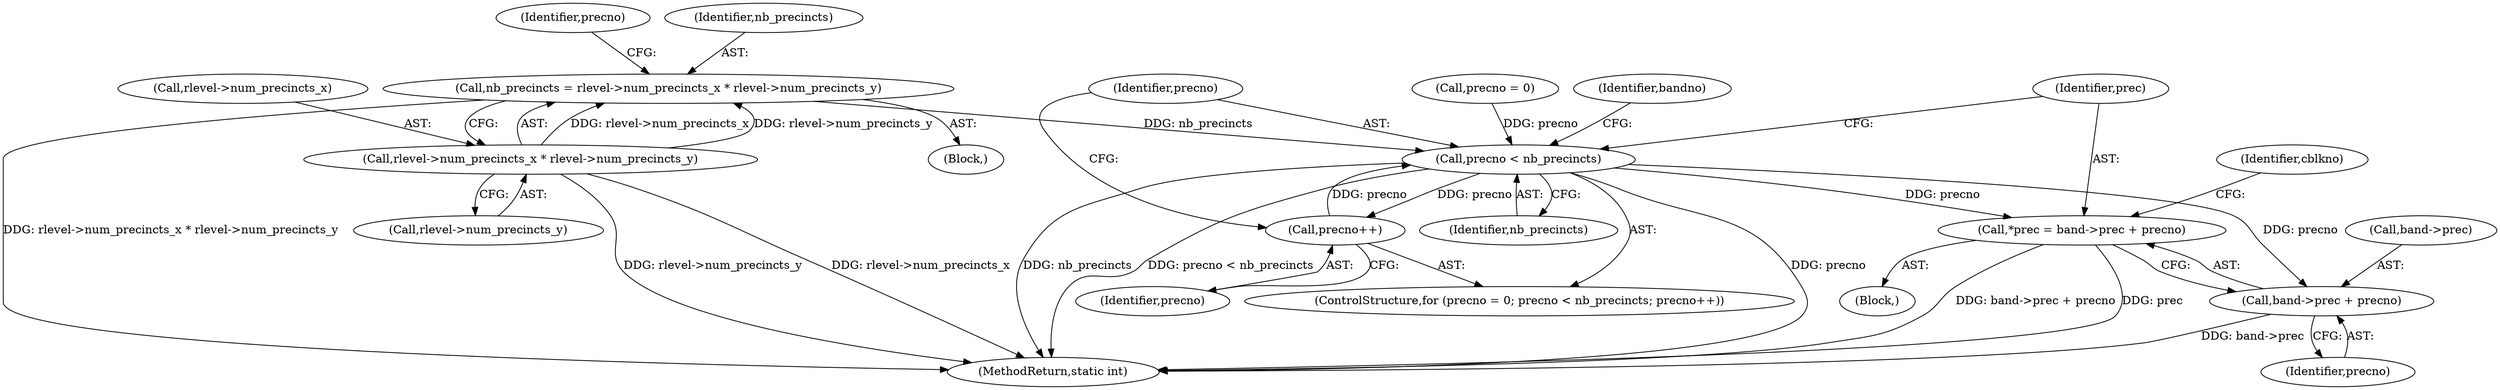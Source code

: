 digraph "0_FFmpeg_fe448cd28d674c3eff3072552eae366d0b659ce9@API" {
"1000245" [label="(Call,nb_precincts = rlevel->num_precincts_x * rlevel->num_precincts_y)"];
"1000247" [label="(Call,rlevel->num_precincts_x * rlevel->num_precincts_y)"];
"1000258" [label="(Call,precno < nb_precincts)"];
"1000261" [label="(Call,precno++)"];
"1000265" [label="(Call,*prec = band->prec + precno)"];
"1000267" [label="(Call,band->prec + precno)"];
"1000268" [label="(Call,band->prec)"];
"1000256" [label="(Identifier,precno)"];
"1000189" [label="(Block,)"];
"1000265" [label="(Call,*prec = band->prec + precno)"];
"1000258" [label="(Call,precno < nb_precincts)"];
"1000247" [label="(Call,rlevel->num_precincts_x * rlevel->num_precincts_y)"];
"1000245" [label="(Call,nb_precincts = rlevel->num_precincts_x * rlevel->num_precincts_y)"];
"1000248" [label="(Call,rlevel->num_precincts_x)"];
"1000271" [label="(Identifier,precno)"];
"1000261" [label="(Call,precno++)"];
"1001090" [label="(MethodReturn,static int)"];
"1000255" [label="(Call,precno = 0)"];
"1000263" [label="(Block,)"];
"1000259" [label="(Identifier,precno)"];
"1000254" [label="(ControlStructure,for (precno = 0; precno < nb_precincts; precno++))"];
"1000188" [label="(Identifier,bandno)"];
"1000267" [label="(Call,band->prec + precno)"];
"1000274" [label="(Identifier,cblkno)"];
"1000246" [label="(Identifier,nb_precincts)"];
"1000251" [label="(Call,rlevel->num_precincts_y)"];
"1000260" [label="(Identifier,nb_precincts)"];
"1000262" [label="(Identifier,precno)"];
"1000266" [label="(Identifier,prec)"];
"1000245" -> "1000189"  [label="AST: "];
"1000245" -> "1000247"  [label="CFG: "];
"1000246" -> "1000245"  [label="AST: "];
"1000247" -> "1000245"  [label="AST: "];
"1000256" -> "1000245"  [label="CFG: "];
"1000245" -> "1001090"  [label="DDG: rlevel->num_precincts_x * rlevel->num_precincts_y"];
"1000247" -> "1000245"  [label="DDG: rlevel->num_precincts_x"];
"1000247" -> "1000245"  [label="DDG: rlevel->num_precincts_y"];
"1000245" -> "1000258"  [label="DDG: nb_precincts"];
"1000247" -> "1000251"  [label="CFG: "];
"1000248" -> "1000247"  [label="AST: "];
"1000251" -> "1000247"  [label="AST: "];
"1000247" -> "1001090"  [label="DDG: rlevel->num_precincts_x"];
"1000247" -> "1001090"  [label="DDG: rlevel->num_precincts_y"];
"1000258" -> "1000254"  [label="AST: "];
"1000258" -> "1000260"  [label="CFG: "];
"1000259" -> "1000258"  [label="AST: "];
"1000260" -> "1000258"  [label="AST: "];
"1000266" -> "1000258"  [label="CFG: "];
"1000188" -> "1000258"  [label="CFG: "];
"1000258" -> "1001090"  [label="DDG: precno"];
"1000258" -> "1001090"  [label="DDG: nb_precincts"];
"1000258" -> "1001090"  [label="DDG: precno < nb_precincts"];
"1000261" -> "1000258"  [label="DDG: precno"];
"1000255" -> "1000258"  [label="DDG: precno"];
"1000258" -> "1000261"  [label="DDG: precno"];
"1000258" -> "1000265"  [label="DDG: precno"];
"1000258" -> "1000267"  [label="DDG: precno"];
"1000261" -> "1000254"  [label="AST: "];
"1000261" -> "1000262"  [label="CFG: "];
"1000262" -> "1000261"  [label="AST: "];
"1000259" -> "1000261"  [label="CFG: "];
"1000265" -> "1000263"  [label="AST: "];
"1000265" -> "1000267"  [label="CFG: "];
"1000266" -> "1000265"  [label="AST: "];
"1000267" -> "1000265"  [label="AST: "];
"1000274" -> "1000265"  [label="CFG: "];
"1000265" -> "1001090"  [label="DDG: band->prec + precno"];
"1000265" -> "1001090"  [label="DDG: prec"];
"1000267" -> "1000271"  [label="CFG: "];
"1000268" -> "1000267"  [label="AST: "];
"1000271" -> "1000267"  [label="AST: "];
"1000267" -> "1001090"  [label="DDG: band->prec"];
}
